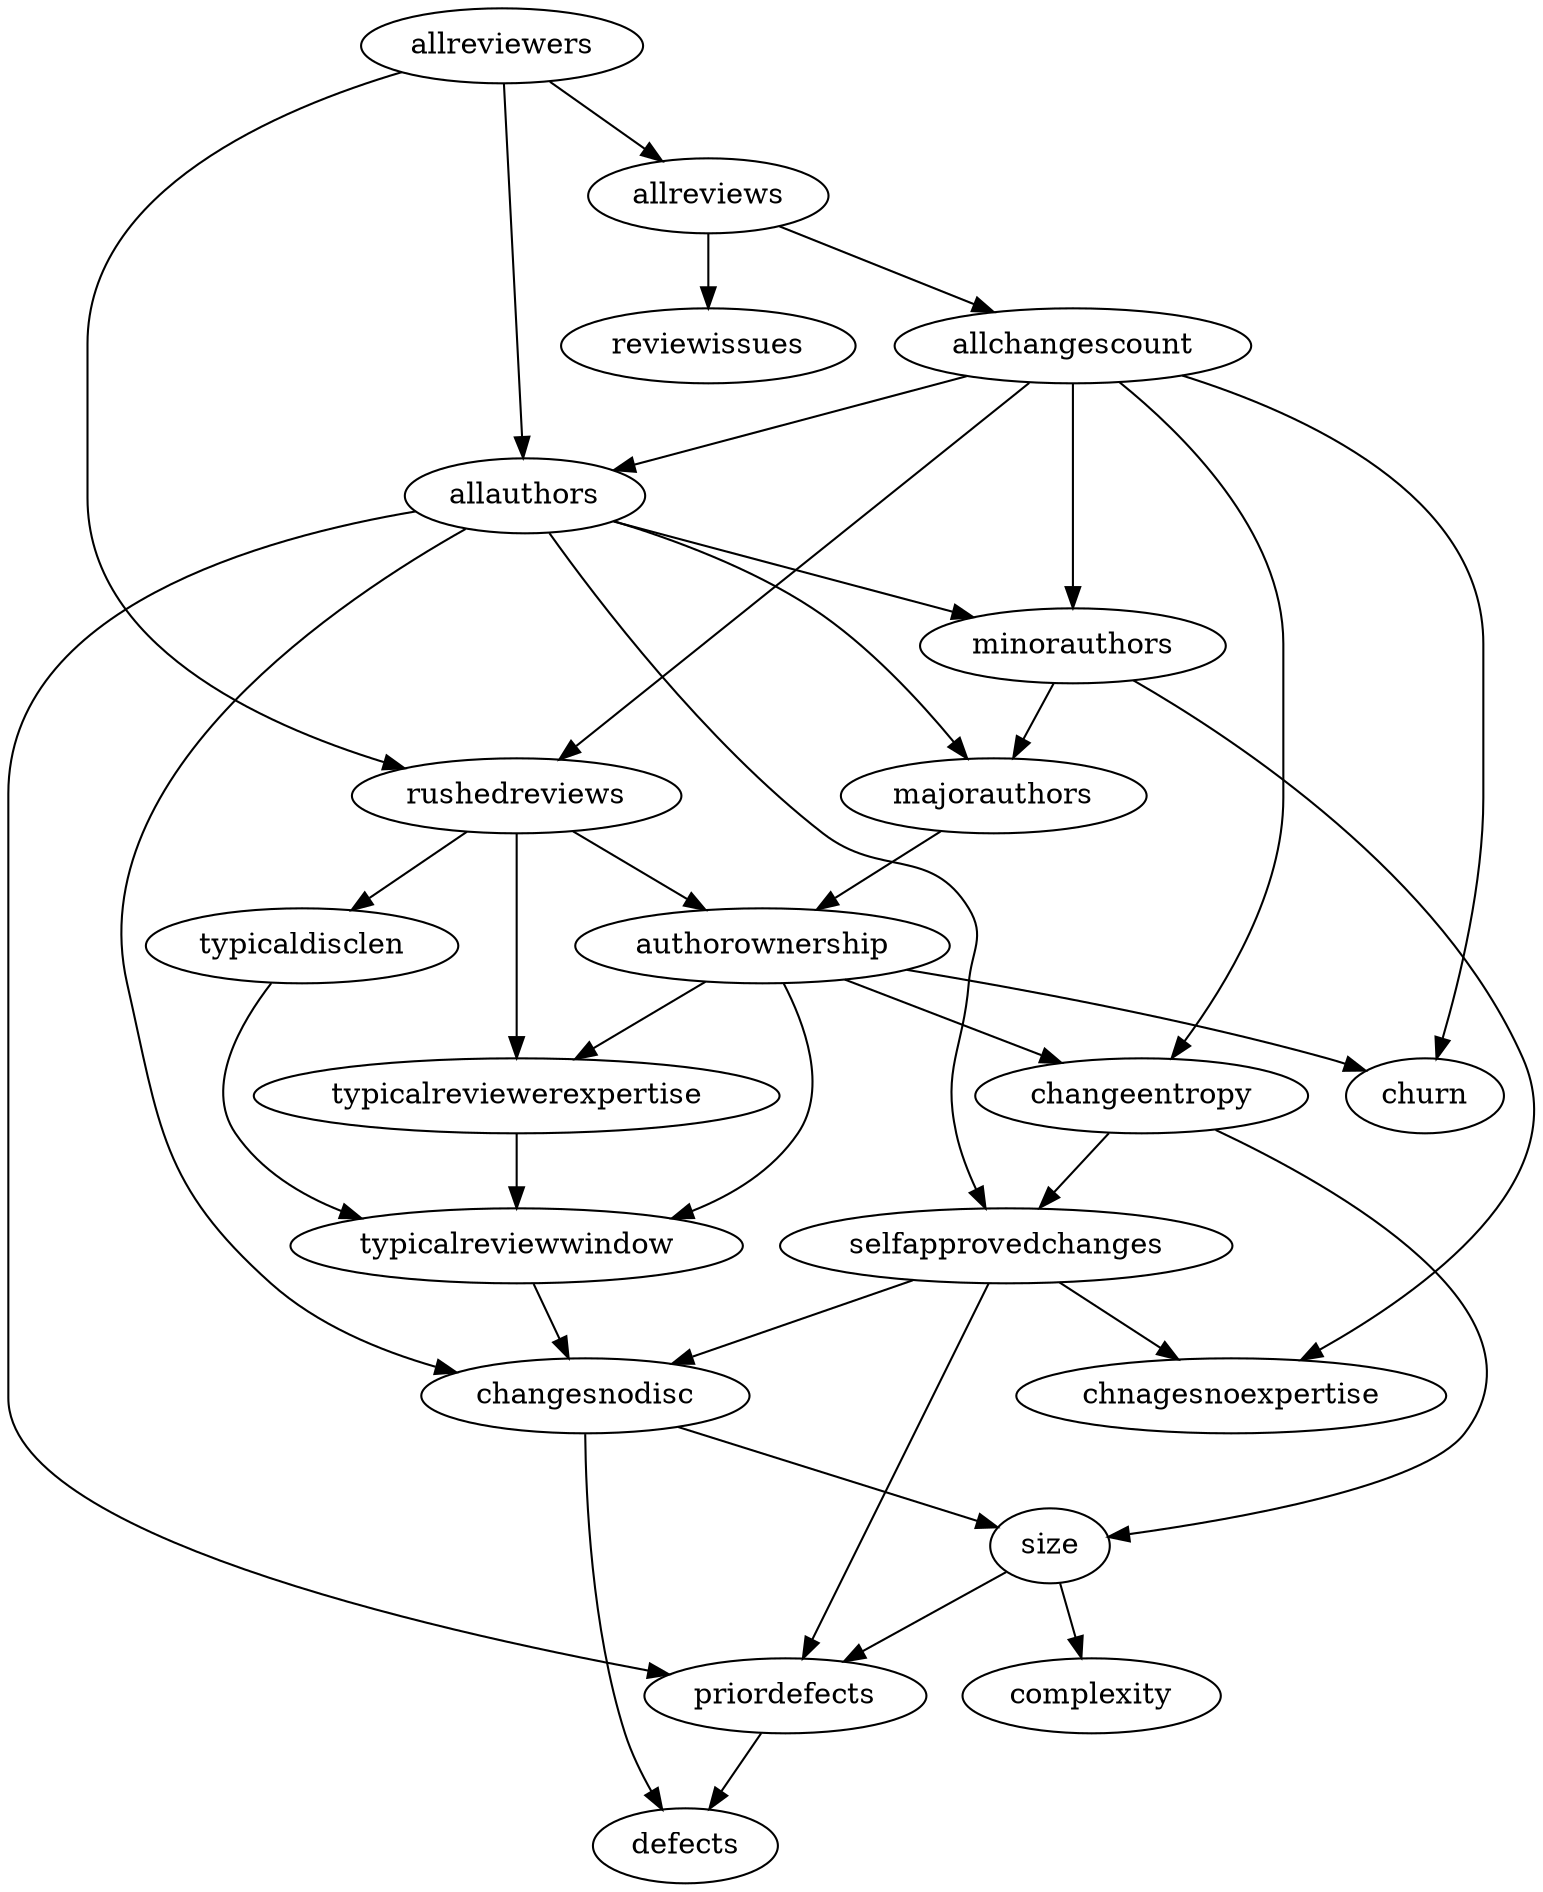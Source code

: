 digraph {
  "size" ;
  "complexity" ;
  "priordefects" ;
  "churn" ;
  "allchangescount" ;
  "changeentropy" ;
  "allauthors" ;
  "minorauthors" ;
  "majorauthors" ;
  "authorownership" ;
  "rushedreviews" ;
  "changesnodisc" ;
  "selfapprovedchanges" ;
  "typicaldisclen" ;
  "typicalreviewwindow" ;
  "reviewissues" ;
  "allreviews" ;
  "allreviewers" ;
  "chnagesnoexpertise" ;
  "typicalreviewerexpertise" ;
  "defects" ;
  edge [dir=forward] "size" -> "complexity" ;
  edge [dir=forward] "size" -> "priordefects" ;
  edge [dir=forward] "priordefects" -> "defects" ;
  edge [dir=forward] "allchangescount" -> "churn" ;
  edge [dir=forward] "allchangescount" -> "changeentropy" ;
  edge [dir=forward] "allchangescount" -> "allauthors" ;
  edge [dir=forward] "allchangescount" -> "minorauthors" ;
  edge [dir=forward] "allchangescount" -> "rushedreviews" ;
  edge [dir=forward] "changeentropy" -> "size" ;
  edge [dir=forward] "changeentropy" -> "selfapprovedchanges" ;
  edge [dir=forward] "allauthors" -> "priordefects" ;
  edge [dir=forward] "allauthors" -> "minorauthors" ;
  edge [dir=forward] "allauthors" -> "majorauthors" ;
  edge [dir=forward] "allauthors" -> "changesnodisc" ;
  edge [dir=forward] "allauthors" -> "selfapprovedchanges" ;
  edge [dir=forward] "minorauthors" -> "majorauthors" ;
  edge [dir=forward] "minorauthors" -> "chnagesnoexpertise" ;
  edge [dir=forward] "majorauthors" -> "authorownership" ;
  edge [dir=forward] "authorownership" -> "churn" ;
  edge [dir=forward] "authorownership" -> "changeentropy" ;
  edge [dir=forward] "authorownership" -> "typicalreviewwindow" ;
  edge [dir=forward] "authorownership" -> "typicalreviewerexpertise" ;
  edge [dir=forward] "rushedreviews" -> "authorownership" ;
  edge [dir=forward] "rushedreviews" -> "typicaldisclen" ;
  edge [dir=forward] "rushedreviews" -> "typicalreviewerexpertise" ;
  edge [dir=forward] "changesnodisc" -> "size" ;
  edge [dir=forward] "changesnodisc" -> "defects" ;
  edge [dir=forward] "selfapprovedchanges" -> "priordefects" ;
  edge [dir=forward] "selfapprovedchanges" -> "changesnodisc" ;
  edge [dir=forward] "selfapprovedchanges" -> "chnagesnoexpertise" ;
  edge [dir=forward] "typicaldisclen" -> "typicalreviewwindow" ;
  edge [dir=forward] "typicalreviewwindow" -> "changesnodisc" ;
  edge [dir=forward] "allreviews" -> "allchangescount" ;
  edge [dir=forward] "allreviews" -> "reviewissues" ;
  edge [dir=forward] "allreviewers" -> "allauthors" ;
  edge [dir=forward] "allreviewers" -> "rushedreviews" ;
  edge [dir=forward] "allreviewers" -> "allreviews" ;
  edge [dir=forward] "typicalreviewerexpertise" -> "typicalreviewwindow" ;
}
